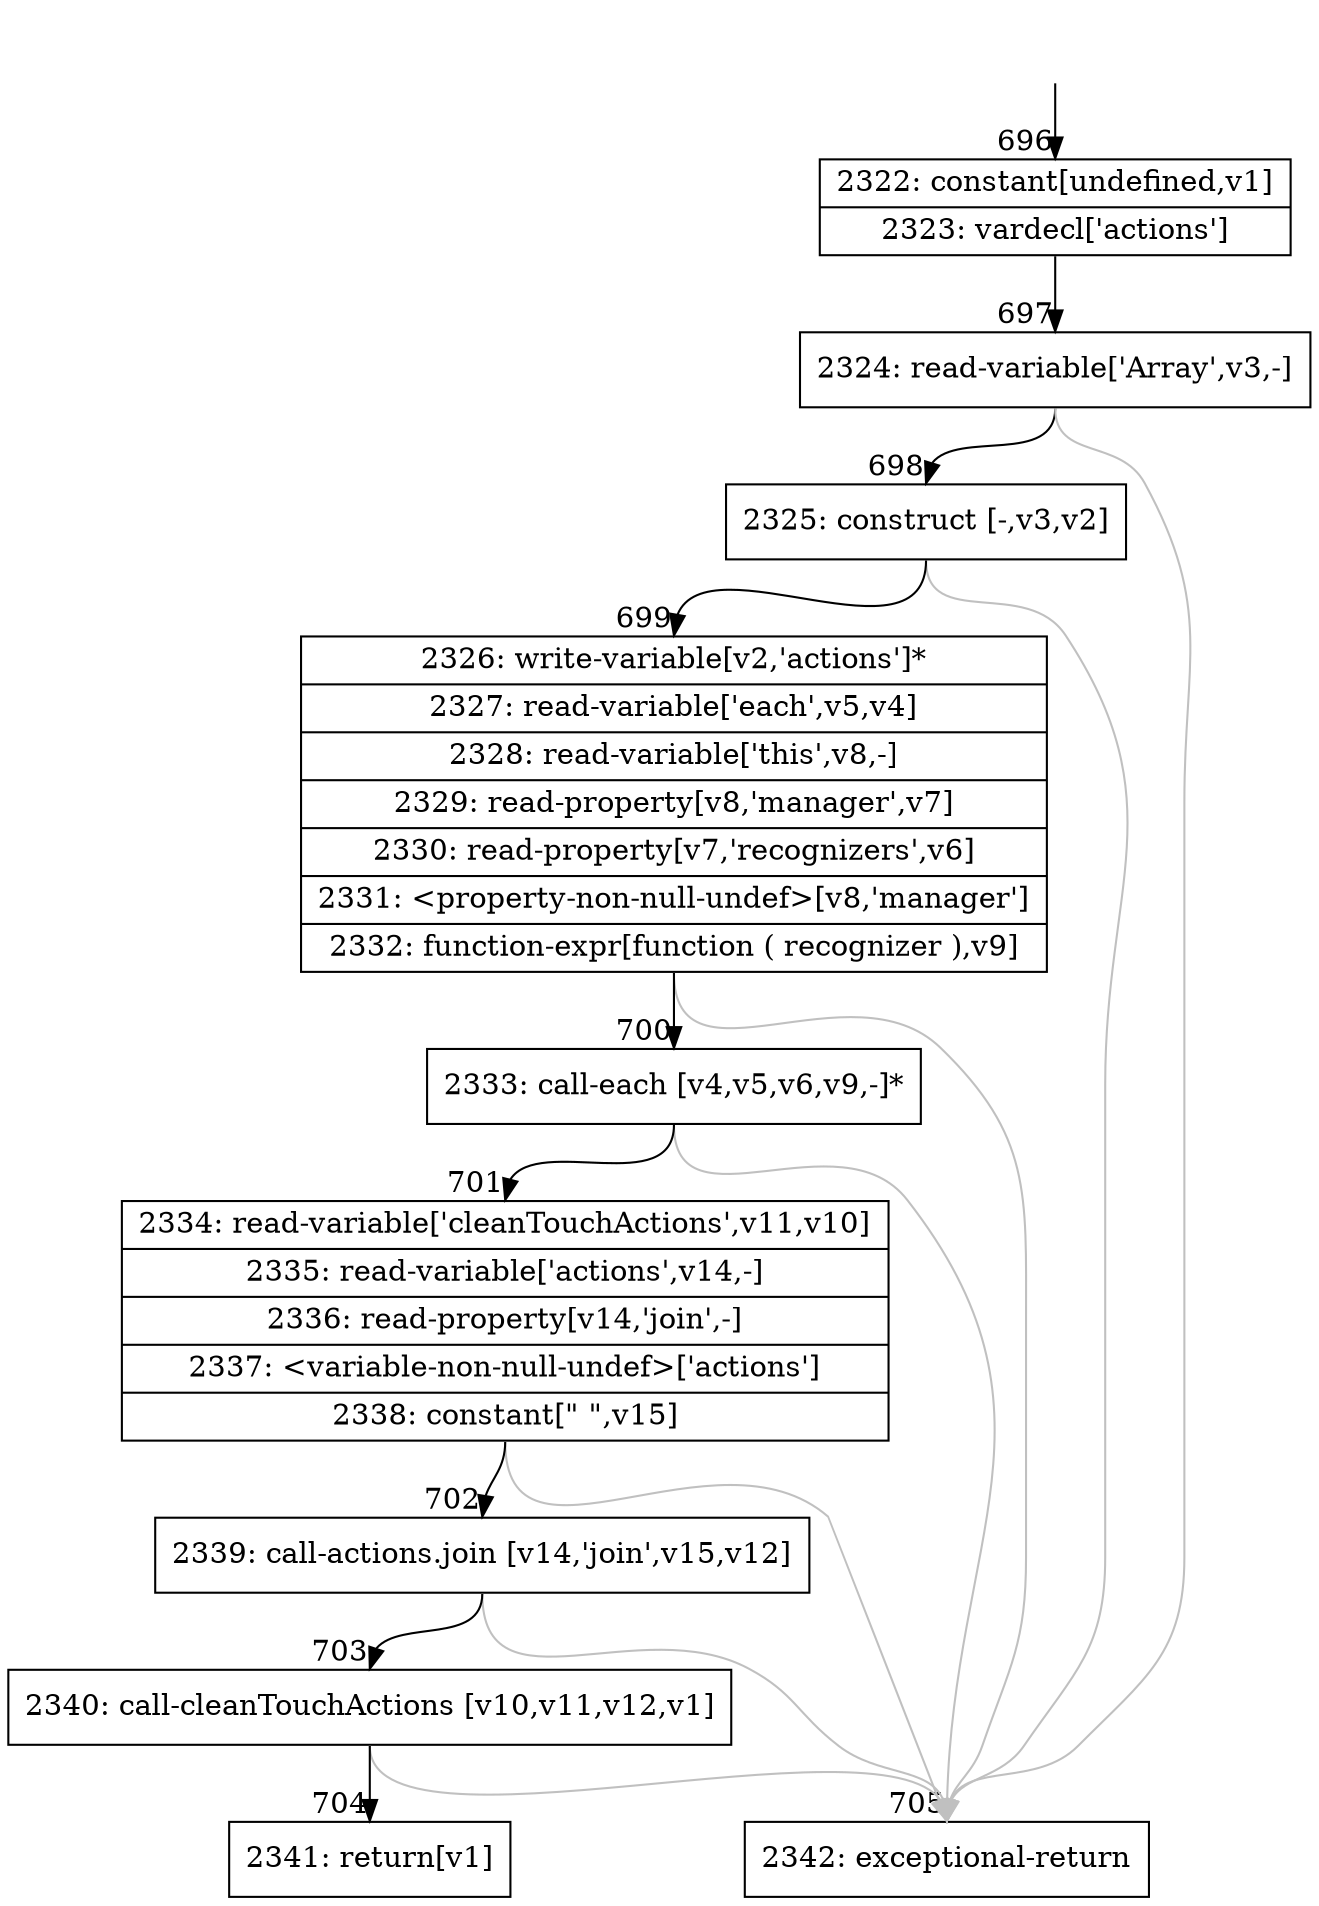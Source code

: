 digraph {
rankdir="TD"
BB_entry61[shape=none,label=""];
BB_entry61 -> BB696 [tailport=s, headport=n, headlabel="    696"]
BB696 [shape=record label="{2322: constant[undefined,v1]|2323: vardecl['actions']}" ] 
BB696 -> BB697 [tailport=s, headport=n, headlabel="      697"]
BB697 [shape=record label="{2324: read-variable['Array',v3,-]}" ] 
BB697 -> BB698 [tailport=s, headport=n, headlabel="      698"]
BB697 -> BB705 [tailport=s, headport=n, color=gray, headlabel="      705"]
BB698 [shape=record label="{2325: construct [-,v3,v2]}" ] 
BB698 -> BB699 [tailport=s, headport=n, headlabel="      699"]
BB698 -> BB705 [tailport=s, headport=n, color=gray]
BB699 [shape=record label="{2326: write-variable[v2,'actions']*|2327: read-variable['each',v5,v4]|2328: read-variable['this',v8,-]|2329: read-property[v8,'manager',v7]|2330: read-property[v7,'recognizers',v6]|2331: \<property-non-null-undef\>[v8,'manager']|2332: function-expr[function ( recognizer ),v9]}" ] 
BB699 -> BB700 [tailport=s, headport=n, headlabel="      700"]
BB699 -> BB705 [tailport=s, headport=n, color=gray]
BB700 [shape=record label="{2333: call-each [v4,v5,v6,v9,-]*}" ] 
BB700 -> BB701 [tailport=s, headport=n, headlabel="      701"]
BB700 -> BB705 [tailport=s, headport=n, color=gray]
BB701 [shape=record label="{2334: read-variable['cleanTouchActions',v11,v10]|2335: read-variable['actions',v14,-]|2336: read-property[v14,'join',-]|2337: \<variable-non-null-undef\>['actions']|2338: constant[\" \",v15]}" ] 
BB701 -> BB702 [tailport=s, headport=n, headlabel="      702"]
BB701 -> BB705 [tailport=s, headport=n, color=gray]
BB702 [shape=record label="{2339: call-actions.join [v14,'join',v15,v12]}" ] 
BB702 -> BB703 [tailport=s, headport=n, headlabel="      703"]
BB702 -> BB705 [tailport=s, headport=n, color=gray]
BB703 [shape=record label="{2340: call-cleanTouchActions [v10,v11,v12,v1]}" ] 
BB703 -> BB704 [tailport=s, headport=n, headlabel="      704"]
BB703 -> BB705 [tailport=s, headport=n, color=gray]
BB704 [shape=record label="{2341: return[v1]}" ] 
BB705 [shape=record label="{2342: exceptional-return}" ] 
//#$~ 1141
}
